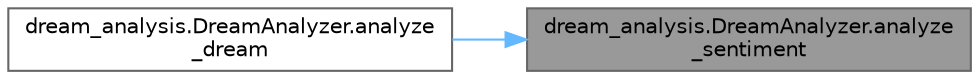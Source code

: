digraph "dream_analysis.DreamAnalyzer.analyze_sentiment"
{
 // LATEX_PDF_SIZE
  bgcolor="transparent";
  edge [fontname=Helvetica,fontsize=10,labelfontname=Helvetica,labelfontsize=10];
  node [fontname=Helvetica,fontsize=10,shape=box,height=0.2,width=0.4];
  rankdir="RL";
  Node1 [id="Node000001",label="dream_analysis.DreamAnalyzer.analyze\l_sentiment",height=0.2,width=0.4,color="gray40", fillcolor="grey60", style="filled", fontcolor="black",tooltip=" "];
  Node1 -> Node2 [id="edge1_Node000001_Node000002",dir="back",color="steelblue1",style="solid",tooltip=" "];
  Node2 [id="Node000002",label="dream_analysis.DreamAnalyzer.analyze\l_dream",height=0.2,width=0.4,color="grey40", fillcolor="white", style="filled",URL="$classdream__analysis_1_1_dream_analyzer.html#a31bc6d84b96c15a316ea01c6413f6613",tooltip=" "];
}
